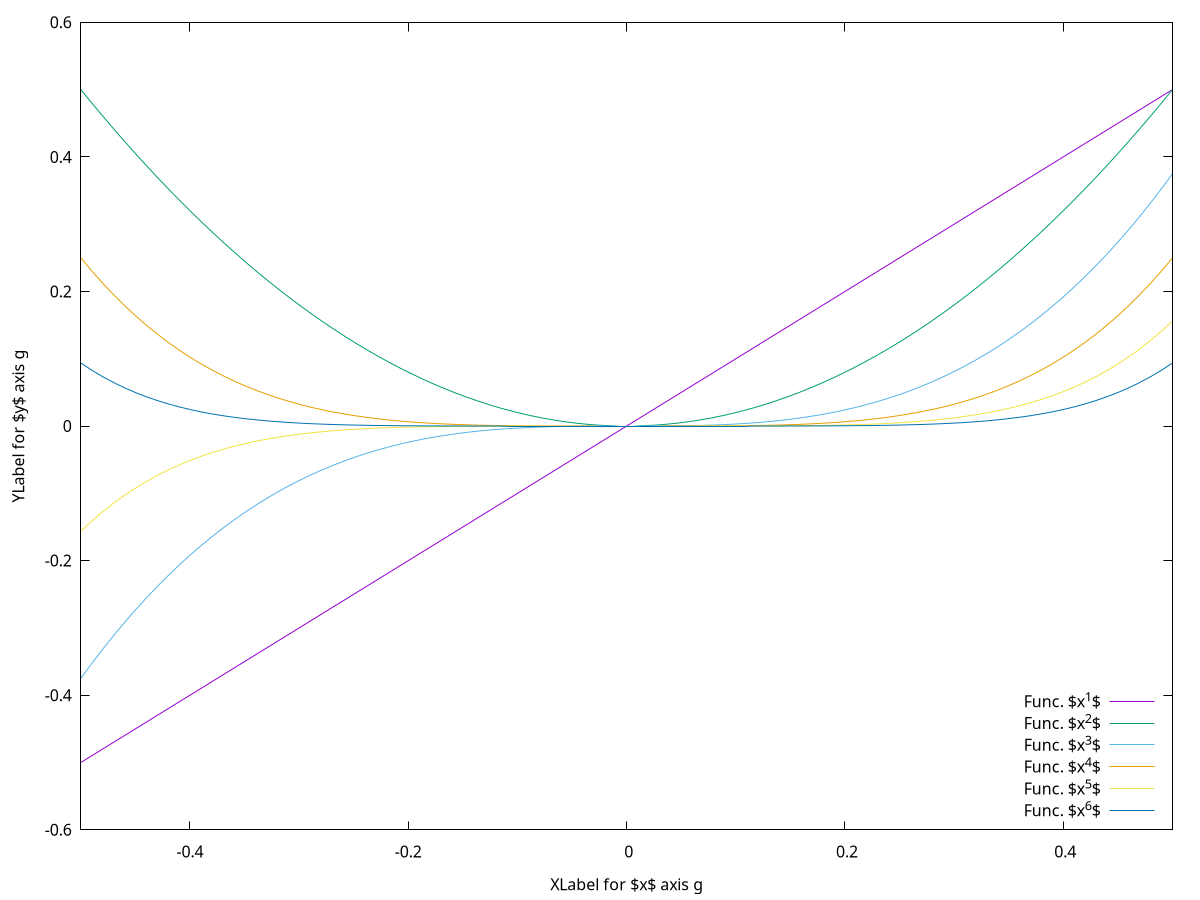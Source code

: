 set xrange [-0.5:0.5]

set key right bottom
set key width 2

set xlabel '\X{Label for $x$ axis g}'
set ylabel '\Y{Label for $y$ axis g}'
    
plot for [i=1:6] i*x**i title sprintf('Func. $x^%i$', i)

